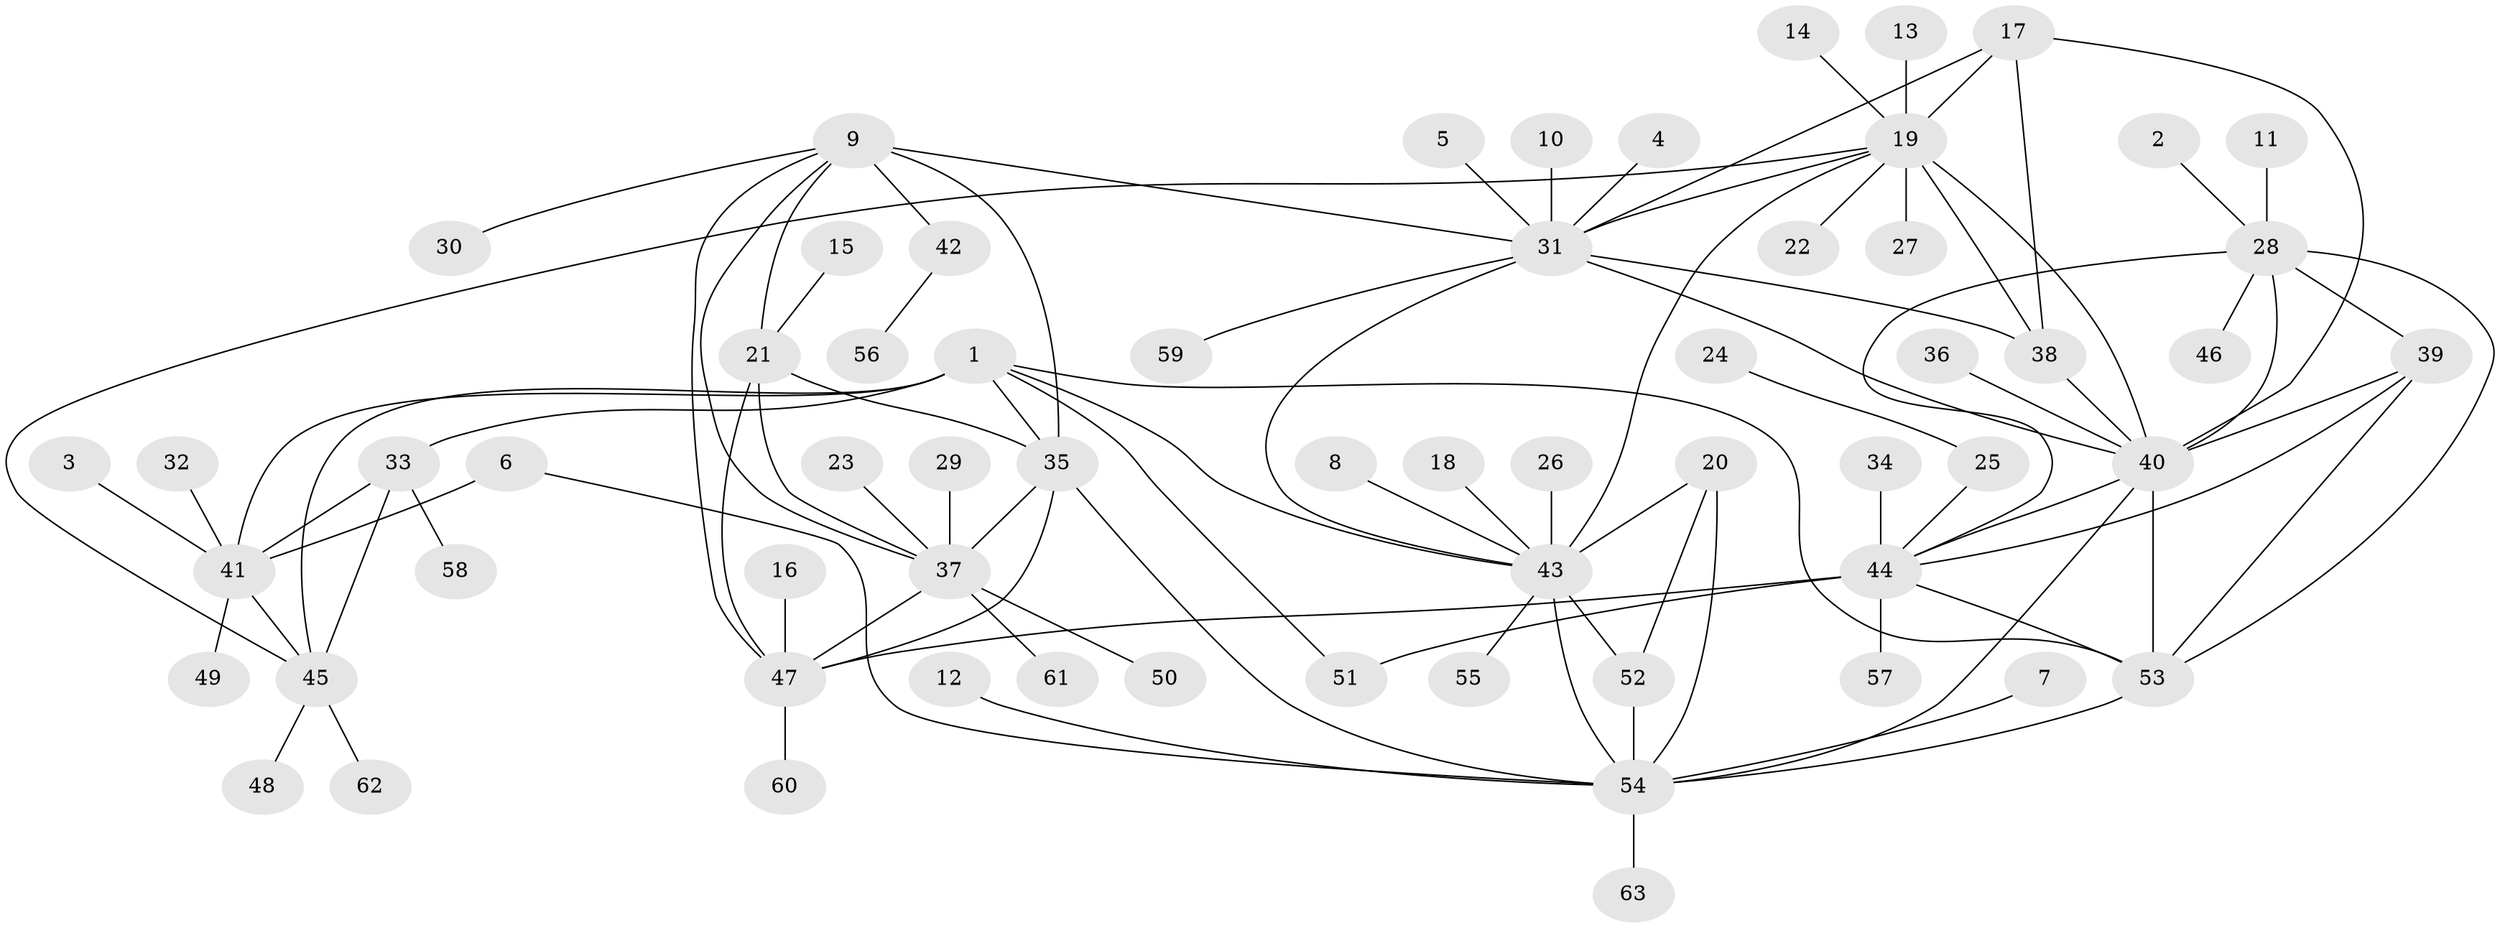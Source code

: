 // original degree distribution, {10: 0.03968253968253968, 7: 0.03968253968253968, 12: 0.015873015873015872, 6: 0.05555555555555555, 9: 0.015873015873015872, 8: 0.047619047619047616, 11: 0.015873015873015872, 13: 0.007936507936507936, 3: 0.023809523809523808, 2: 0.15079365079365079, 1: 0.5793650793650794, 4: 0.007936507936507936}
// Generated by graph-tools (version 1.1) at 2025/26/03/09/25 03:26:37]
// undirected, 63 vertices, 96 edges
graph export_dot {
graph [start="1"]
  node [color=gray90,style=filled];
  1;
  2;
  3;
  4;
  5;
  6;
  7;
  8;
  9;
  10;
  11;
  12;
  13;
  14;
  15;
  16;
  17;
  18;
  19;
  20;
  21;
  22;
  23;
  24;
  25;
  26;
  27;
  28;
  29;
  30;
  31;
  32;
  33;
  34;
  35;
  36;
  37;
  38;
  39;
  40;
  41;
  42;
  43;
  44;
  45;
  46;
  47;
  48;
  49;
  50;
  51;
  52;
  53;
  54;
  55;
  56;
  57;
  58;
  59;
  60;
  61;
  62;
  63;
  1 -- 33 [weight=3.0];
  1 -- 35 [weight=2.0];
  1 -- 41 [weight=3.0];
  1 -- 43 [weight=1.0];
  1 -- 45 [weight=3.0];
  1 -- 51 [weight=1.0];
  1 -- 53 [weight=2.0];
  2 -- 28 [weight=1.0];
  3 -- 41 [weight=1.0];
  4 -- 31 [weight=1.0];
  5 -- 31 [weight=1.0];
  6 -- 41 [weight=1.0];
  6 -- 54 [weight=1.0];
  7 -- 54 [weight=1.0];
  8 -- 43 [weight=1.0];
  9 -- 21 [weight=1.0];
  9 -- 30 [weight=1.0];
  9 -- 31 [weight=1.0];
  9 -- 35 [weight=2.0];
  9 -- 37 [weight=1.0];
  9 -- 42 [weight=1.0];
  9 -- 47 [weight=1.0];
  10 -- 31 [weight=1.0];
  11 -- 28 [weight=1.0];
  12 -- 54 [weight=1.0];
  13 -- 19 [weight=1.0];
  14 -- 19 [weight=1.0];
  15 -- 21 [weight=1.0];
  16 -- 47 [weight=1.0];
  17 -- 19 [weight=2.0];
  17 -- 31 [weight=1.0];
  17 -- 38 [weight=1.0];
  17 -- 40 [weight=1.0];
  18 -- 43 [weight=1.0];
  19 -- 22 [weight=1.0];
  19 -- 27 [weight=1.0];
  19 -- 31 [weight=2.0];
  19 -- 38 [weight=2.0];
  19 -- 40 [weight=2.0];
  19 -- 43 [weight=1.0];
  19 -- 45 [weight=1.0];
  20 -- 43 [weight=2.0];
  20 -- 52 [weight=2.0];
  20 -- 54 [weight=1.0];
  21 -- 35 [weight=2.0];
  21 -- 37 [weight=1.0];
  21 -- 47 [weight=1.0];
  23 -- 37 [weight=1.0];
  24 -- 25 [weight=1.0];
  25 -- 44 [weight=1.0];
  26 -- 43 [weight=1.0];
  28 -- 39 [weight=1.0];
  28 -- 40 [weight=1.0];
  28 -- 44 [weight=1.0];
  28 -- 46 [weight=1.0];
  28 -- 53 [weight=2.0];
  29 -- 37 [weight=1.0];
  31 -- 38 [weight=1.0];
  31 -- 40 [weight=1.0];
  31 -- 43 [weight=1.0];
  31 -- 59 [weight=1.0];
  32 -- 41 [weight=1.0];
  33 -- 41 [weight=1.0];
  33 -- 45 [weight=1.0];
  33 -- 58 [weight=1.0];
  34 -- 44 [weight=1.0];
  35 -- 37 [weight=2.0];
  35 -- 47 [weight=2.0];
  35 -- 54 [weight=1.0];
  36 -- 40 [weight=1.0];
  37 -- 47 [weight=1.0];
  37 -- 50 [weight=1.0];
  37 -- 61 [weight=1.0];
  38 -- 40 [weight=1.0];
  39 -- 40 [weight=1.0];
  39 -- 44 [weight=1.0];
  39 -- 53 [weight=2.0];
  40 -- 44 [weight=1.0];
  40 -- 53 [weight=3.0];
  40 -- 54 [weight=1.0];
  41 -- 45 [weight=1.0];
  41 -- 49 [weight=1.0];
  42 -- 56 [weight=1.0];
  43 -- 52 [weight=4.0];
  43 -- 54 [weight=2.0];
  43 -- 55 [weight=1.0];
  44 -- 47 [weight=1.0];
  44 -- 51 [weight=1.0];
  44 -- 53 [weight=2.0];
  44 -- 57 [weight=1.0];
  45 -- 48 [weight=1.0];
  45 -- 62 [weight=1.0];
  47 -- 60 [weight=1.0];
  52 -- 54 [weight=2.0];
  53 -- 54 [weight=1.0];
  54 -- 63 [weight=1.0];
}
